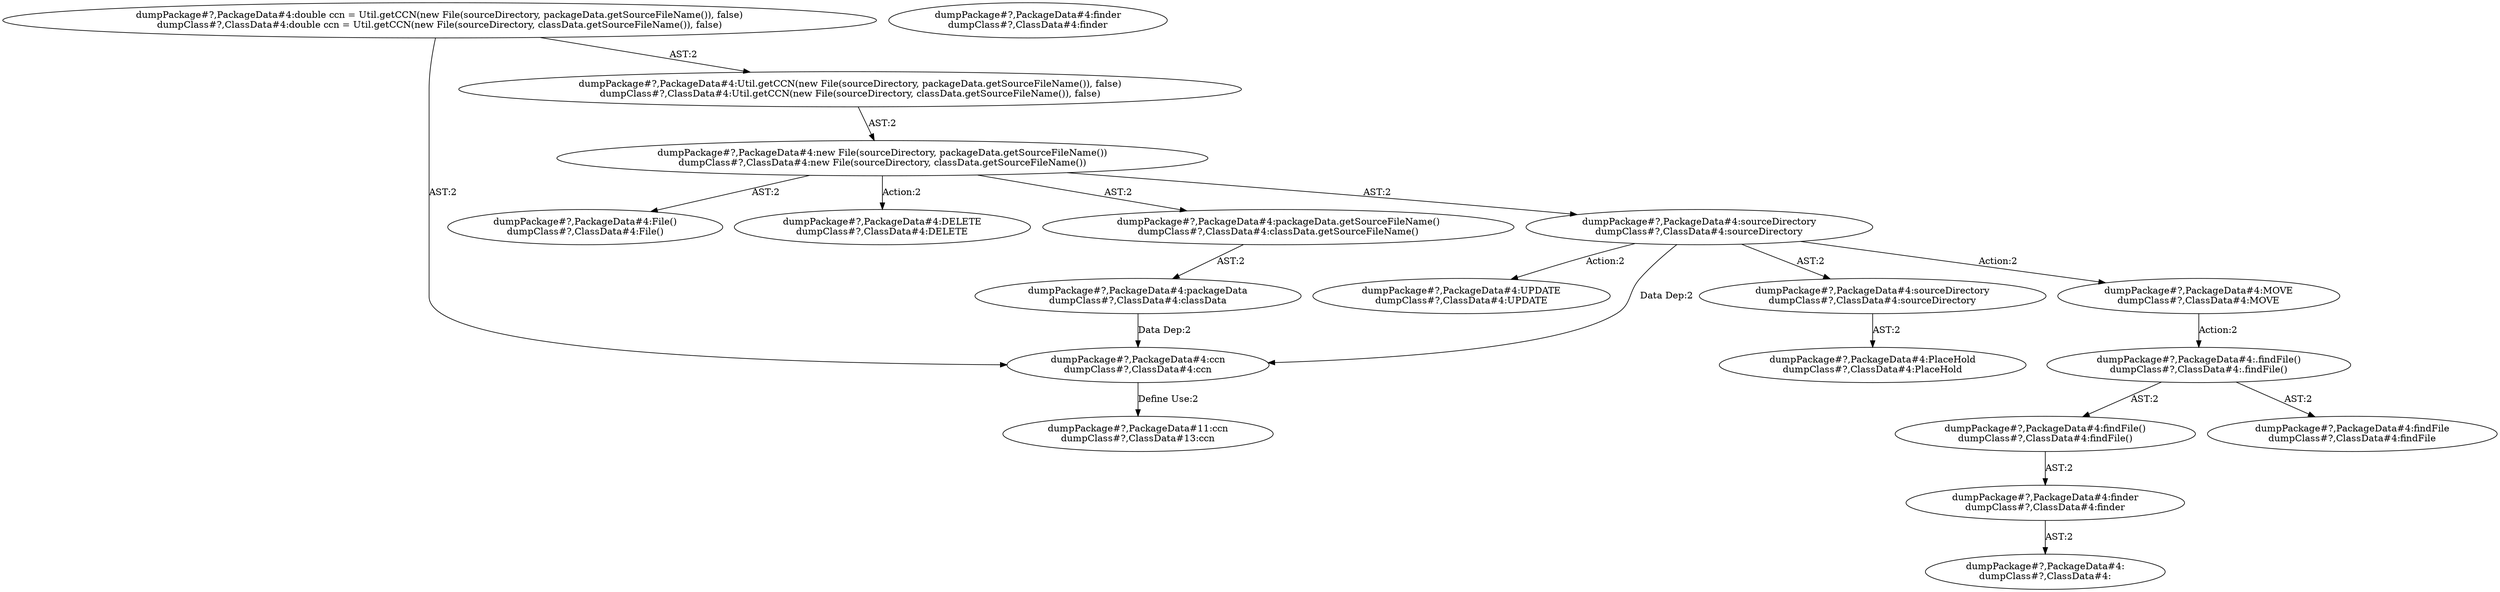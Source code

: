 digraph "Pattern" {
0 [label="dumpPackage#?,PackageData#4:UPDATE
dumpClass#?,ClassData#4:UPDATE" shape=ellipse]
1 [label="dumpPackage#?,PackageData#4:sourceDirectory
dumpClass#?,ClassData#4:sourceDirectory" shape=ellipse]
2 [label="dumpPackage#?,PackageData#4:new File(sourceDirectory, packageData.getSourceFileName())
dumpClass#?,ClassData#4:new File(sourceDirectory, classData.getSourceFileName())" shape=ellipse]
3 [label="dumpPackage#?,PackageData#4:Util.getCCN(new File(sourceDirectory, packageData.getSourceFileName()), false)
dumpClass#?,ClassData#4:Util.getCCN(new File(sourceDirectory, classData.getSourceFileName()), false)" shape=ellipse]
4 [label="dumpPackage#?,PackageData#4:File()
dumpClass#?,ClassData#4:File()" shape=ellipse]
5 [label="dumpPackage#?,PackageData#4:packageData.getSourceFileName()
dumpClass#?,ClassData#4:classData.getSourceFileName()" shape=ellipse]
6 [label="dumpPackage#?,PackageData#4:DELETE
dumpClass#?,ClassData#4:DELETE" shape=ellipse]
7 [label="dumpPackage#?,PackageData#4:sourceDirectory
dumpClass#?,ClassData#4:sourceDirectory" shape=ellipse]
8 [label="dumpPackage#?,PackageData#4:PlaceHold
dumpClass#?,ClassData#4:PlaceHold" shape=ellipse]
9 [label="dumpPackage#?,PackageData#4:ccn
dumpClass#?,ClassData#4:ccn" shape=ellipse]
10 [label="dumpPackage#?,PackageData#4:double ccn = Util.getCCN(new File(sourceDirectory, packageData.getSourceFileName()), false)
dumpClass#?,ClassData#4:double ccn = Util.getCCN(new File(sourceDirectory, classData.getSourceFileName()), false)" shape=ellipse]
11 [label="dumpPackage#?,PackageData#4:packageData
dumpClass#?,ClassData#4:classData" shape=ellipse]
12 [label="dumpPackage#?,PackageData#11:ccn
dumpClass#?,ClassData#13:ccn" shape=ellipse]
13 [label="dumpPackage#?,PackageData#4:MOVE
dumpClass#?,ClassData#4:MOVE" shape=ellipse]
14 [label="dumpPackage#?,PackageData#4:.findFile()
dumpClass#?,ClassData#4:.findFile()" shape=ellipse]
15 [label="dumpPackage#?,PackageData#4:findFile
dumpClass#?,ClassData#4:findFile" shape=ellipse]
16 [label="dumpPackage#?,PackageData#4:finder
dumpClass#?,ClassData#4:finder" shape=ellipse]
17 [label="dumpPackage#?,PackageData#4:findFile()
dumpClass#?,ClassData#4:findFile()" shape=ellipse]
18 [label="dumpPackage#?,PackageData#4:finder
dumpClass#?,ClassData#4:finder" shape=ellipse]
19 [label="dumpPackage#?,PackageData#4:
dumpClass#?,ClassData#4:" shape=ellipse]
1 -> 0 [label="Action:2"];
1 -> 7 [label="AST:2"];
1 -> 9 [label="Data Dep:2"];
1 -> 13 [label="Action:2"];
2 -> 1 [label="AST:2"];
2 -> 4 [label="AST:2"];
2 -> 5 [label="AST:2"];
2 -> 6 [label="Action:2"];
3 -> 2 [label="AST:2"];
5 -> 11 [label="AST:2"];
7 -> 8 [label="AST:2"];
9 -> 12 [label="Define Use:2"];
10 -> 3 [label="AST:2"];
10 -> 9 [label="AST:2"];
11 -> 9 [label="Data Dep:2"];
13 -> 14 [label="Action:2"];
14 -> 15 [label="AST:2"];
14 -> 17 [label="AST:2"];
17 -> 18 [label="AST:2"];
18 -> 19 [label="AST:2"];
}
